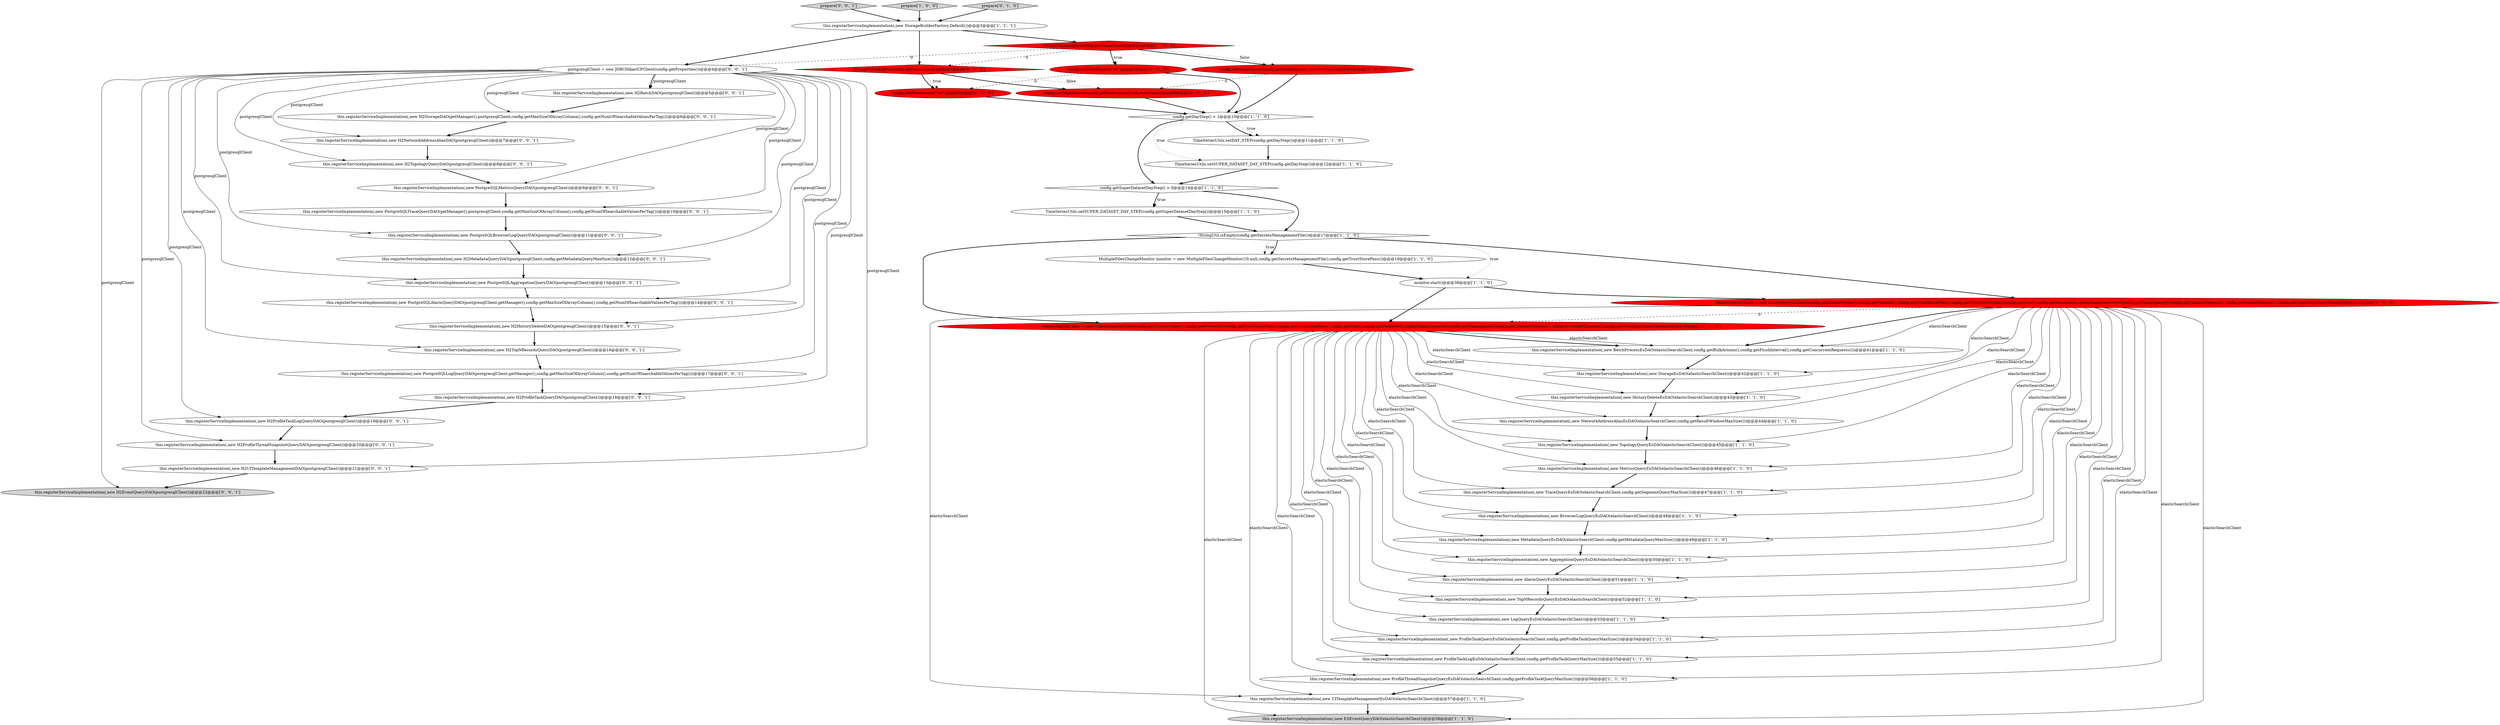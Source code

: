 digraph {
54 [style = filled, label = "this.registerServiceImplementation(,new PostgreSQLMetricsQueryDAO(postgresqlClient))@@@9@@@['0', '0', '1']", fillcolor = white, shape = ellipse image = "AAA0AAABBB3BBB"];
22 [style = filled, label = "TimeSeriesUtils.setSUPER_DATASET_DAY_STEP(config.getDayStep())@@@12@@@['1', '1', '0']", fillcolor = white, shape = ellipse image = "AAA0AAABBB1BBB"];
33 [style = filled, label = "elasticSearchClient = new ElasticSearchClient(config.getClusterNodes(),config.getProtocol(),config.getTrustStorePath(),config.getTrustStorePass(),config.getUser(),config.getPassword(),indexNameConverter(config.getNamespace()),config.getConnectTimeout(),config.getSocketTimeout(),config.getNumHttpClientThread())@@@40@@@['0', '1', '0']", fillcolor = red, shape = ellipse image = "AAA1AAABBB2BBB"];
23 [style = filled, label = "config.getDayStep() > 1@@@10@@@['1', '1', '0']", fillcolor = white, shape = diamond image = "AAA0AAABBB1BBB"];
56 [style = filled, label = "this.registerServiceImplementation(,new H2BatchDAO(postgresqlClient))@@@5@@@['0', '0', '1']", fillcolor = white, shape = ellipse image = "AAA0AAABBB3BBB"];
4 [style = filled, label = "elasticSearchClient = new ElasticSearchClient(config.getClusterNodes(),config.getProtocol(),config.getTrustStorePath(),config.getTrustStorePass(),config.getUser(),config.getPassword(),indexNameConverter(config.getNameSpace()),config.getConnectTimeout(),config.getSocketTimeout(),config.getNumHttpClientThread())@@@40@@@['1', '0', '0']", fillcolor = red, shape = ellipse image = "AAA1AAABBB1BBB"];
24 [style = filled, label = "this.registerServiceImplementation(,new NetworkAddressAliasEsDAO(elasticSearchClient,config.getResultWindowMaxSize()))@@@44@@@['1', '1', '0']", fillcolor = white, shape = ellipse image = "AAA0AAABBB1BBB"];
46 [style = filled, label = "prepare['0', '0', '1']", fillcolor = lightgray, shape = diamond image = "AAA0AAABBB3BBB"];
14 [style = filled, label = "this.registerServiceImplementation(,new BrowserLogQueryEsDAO(elasticSearchClient))@@@48@@@['1', '1', '0']", fillcolor = white, shape = ellipse image = "AAA0AAABBB1BBB"];
36 [style = filled, label = "config.setNamespace(\"sw\")@@@5@@@['0', '1', '0']", fillcolor = red, shape = ellipse image = "AAA1AAABBB2BBB"];
47 [style = filled, label = "this.registerServiceImplementation(,new H2TopologyQueryDAO(postgresqlClient))@@@8@@@['0', '0', '1']", fillcolor = white, shape = ellipse image = "AAA0AAABBB3BBB"];
39 [style = filled, label = "this.registerServiceImplementation(,new PostgreSQLAggregationQueryDAO(postgresqlClient))@@@13@@@['0', '0', '1']", fillcolor = white, shape = ellipse image = "AAA0AAABBB3BBB"];
48 [style = filled, label = "this.registerServiceImplementation(,new PostgreSQLAlarmQueryDAO(postgresqlClient,getManager(),config.getMaxSizeOfArrayColumn(),config.getNumOfSearchableValuesPerTag()))@@@14@@@['0', '0', '1']", fillcolor = white, shape = ellipse image = "AAA0AAABBB3BBB"];
44 [style = filled, label = "this.registerServiceImplementation(,new H2UITemplateManagementDAO(postgresqlClient))@@@21@@@['0', '0', '1']", fillcolor = white, shape = ellipse image = "AAA0AAABBB3BBB"];
45 [style = filled, label = "this.registerServiceImplementation(,new H2HistoryDeleteDAO(postgresqlClient))@@@15@@@['0', '0', '1']", fillcolor = white, shape = ellipse image = "AAA0AAABBB3BBB"];
50 [style = filled, label = "this.registerServiceImplementation(,new H2StorageDAO(getManager(),postgresqlClient,config.getMaxSizeOfArrayColumn(),config.getNumOfSearchableValuesPerTag()))@@@6@@@['0', '0', '1']", fillcolor = white, shape = ellipse image = "AAA0AAABBB3BBB"];
28 [style = filled, label = "config.setNameSpace(config.getNameSpace().toLowerCase())@@@8@@@['1', '0', '0']", fillcolor = red, shape = ellipse image = "AAA1AAABBB1BBB"];
19 [style = filled, label = "this.registerServiceImplementation(,new StorageBuilderFactory.Default())@@@3@@@['1', '1', '1']", fillcolor = white, shape = ellipse image = "AAA0AAABBB1BBB"];
52 [style = filled, label = "this.registerServiceImplementation(,new H2ProfileTaskQueryDAO(postgresqlClient))@@@18@@@['0', '0', '1']", fillcolor = white, shape = ellipse image = "AAA0AAABBB3BBB"];
17 [style = filled, label = "this.registerServiceImplementation(,new TraceQueryEsDAO(elasticSearchClient,config.getSegmentQueryMaxSize()))@@@47@@@['1', '1', '0']", fillcolor = white, shape = ellipse image = "AAA0AAABBB1BBB"];
26 [style = filled, label = "this.registerServiceImplementation(,new LogQueryEsDAO(elasticSearchClient))@@@53@@@['1', '1', '0']", fillcolor = white, shape = ellipse image = "AAA0AAABBB1BBB"];
42 [style = filled, label = "this.registerServiceImplementation(,new PostgreSQLBrowserLogQueryDAO(postgresqlClient))@@@11@@@['0', '0', '1']", fillcolor = white, shape = ellipse image = "AAA0AAABBB3BBB"];
16 [style = filled, label = "MultipleFilesChangeMonitor monitor = new MultipleFilesChangeMonitor(10,null,config.getSecretsManagementFile(),config.getTrustStorePass())@@@18@@@['1', '1', '0']", fillcolor = white, shape = ellipse image = "AAA0AAABBB1BBB"];
20 [style = filled, label = "this.registerServiceImplementation(,new HistoryDeleteEsDAO(elasticSearchClient))@@@43@@@['1', '1', '0']", fillcolor = white, shape = ellipse image = "AAA0AAABBB1BBB"];
31 [style = filled, label = "prepare['1', '0', '0']", fillcolor = lightgray, shape = diamond image = "AAA0AAABBB1BBB"];
55 [style = filled, label = "this.registerServiceImplementation(,new H2TopNRecordsQueryDAO(postgresqlClient))@@@16@@@['0', '0', '1']", fillcolor = white, shape = ellipse image = "AAA0AAABBB3BBB"];
21 [style = filled, label = "this.registerServiceImplementation(,new ESEventQueryDAO(elasticSearchClient))@@@58@@@['1', '1', '0']", fillcolor = lightgray, shape = ellipse image = "AAA0AAABBB1BBB"];
38 [style = filled, label = "this.registerServiceImplementation(,new PostgreSQLTraceQueryDAO(getManager(),postgresqlClient,config.getMaxSizeOfArrayColumn(),config.getNumOfSearchableValuesPerTag()))@@@10@@@['0', '0', '1']", fillcolor = white, shape = ellipse image = "AAA0AAABBB3BBB"];
43 [style = filled, label = "this.registerServiceImplementation(,new H2ProfileTaskLogQueryDAO(postgresqlClient))@@@19@@@['0', '0', '1']", fillcolor = white, shape = ellipse image = "AAA0AAABBB3BBB"];
0 [style = filled, label = "config.setNameSpace(\"sw\")@@@5@@@['1', '0', '0']", fillcolor = red, shape = ellipse image = "AAA1AAABBB1BBB"];
9 [style = filled, label = "this.registerServiceImplementation(,new AlarmQueryEsDAO(elasticSearchClient))@@@51@@@['1', '1', '0']", fillcolor = white, shape = ellipse image = "AAA0AAABBB1BBB"];
6 [style = filled, label = "this.registerServiceImplementation(,new TopologyQueryEsDAO(elasticSearchClient))@@@45@@@['1', '1', '0']", fillcolor = white, shape = ellipse image = "AAA0AAABBB1BBB"];
15 [style = filled, label = "!StringUtil.isEmpty(config.getSecretsManagementFile())@@@17@@@['1', '1', '0']", fillcolor = white, shape = diamond image = "AAA0AAABBB1BBB"];
34 [style = filled, label = "prepare['0', '1', '0']", fillcolor = lightgray, shape = diamond image = "AAA0AAABBB2BBB"];
37 [style = filled, label = "this.registerServiceImplementation(,new H2MetadataQueryDAO(postgresqlClient,config.getMetadataQueryMaxSize()))@@@12@@@['0', '0', '1']", fillcolor = white, shape = ellipse image = "AAA0AAABBB3BBB"];
11 [style = filled, label = "this.registerServiceImplementation(,new MetadataQueryEsDAO(elasticSearchClient,config.getMetadataQueryMaxSize()))@@@49@@@['1', '1', '0']", fillcolor = white, shape = ellipse image = "AAA0AAABBB1BBB"];
2 [style = filled, label = "monitor.start()@@@38@@@['1', '1', '0']", fillcolor = white, shape = ellipse image = "AAA0AAABBB1BBB"];
5 [style = filled, label = "this.registerServiceImplementation(,new StorageEsDAO(elasticSearchClient))@@@42@@@['1', '1', '0']", fillcolor = white, shape = ellipse image = "AAA0AAABBB1BBB"];
32 [style = filled, label = "StringUtil.isEmpty(config.getNamespace())@@@4@@@['0', '1', '0']", fillcolor = red, shape = diamond image = "AAA1AAABBB2BBB"];
30 [style = filled, label = "TimeSeriesUtils.setSUPER_DATASET_DAY_STEP(config.getSuperDatasetDayStep())@@@15@@@['1', '1', '0']", fillcolor = white, shape = ellipse image = "AAA0AAABBB1BBB"];
41 [style = filled, label = "postgresqlClient = new JDBCHikariCPClient(config.getProperties())@@@4@@@['0', '0', '1']", fillcolor = white, shape = ellipse image = "AAA0AAABBB3BBB"];
1 [style = filled, label = "this.registerServiceImplementation(,new TopNRecordsQueryEsDAO(elasticSearchClient))@@@52@@@['1', '1', '0']", fillcolor = white, shape = ellipse image = "AAA0AAABBB1BBB"];
8 [style = filled, label = "this.registerServiceImplementation(,new MetricsQueryEsDAO(elasticSearchClient))@@@46@@@['1', '1', '0']", fillcolor = white, shape = ellipse image = "AAA0AAABBB1BBB"];
53 [style = filled, label = "this.registerServiceImplementation(,new H2EventQueryDAO(postgresqlClient))@@@22@@@['0', '0', '1']", fillcolor = lightgray, shape = ellipse image = "AAA0AAABBB3BBB"];
25 [style = filled, label = "this.registerServiceImplementation(,new ProfileTaskLogEsDAO(elasticSearchClient,config.getProfileTaskQueryMaxSize()))@@@55@@@['1', '1', '0']", fillcolor = white, shape = ellipse image = "AAA0AAABBB1BBB"];
7 [style = filled, label = "TimeSeriesUtils.setDAY_STEP(config.getDayStep())@@@11@@@['1', '1', '0']", fillcolor = white, shape = ellipse image = "AAA0AAABBB1BBB"];
40 [style = filled, label = "this.registerServiceImplementation(,new H2ProfileThreadSnapshotQueryDAO(postgresqlClient))@@@20@@@['0', '0', '1']", fillcolor = white, shape = ellipse image = "AAA0AAABBB3BBB"];
29 [style = filled, label = "this.registerServiceImplementation(,new ProfileTaskQueryEsDAO(elasticSearchClient,config.getProfileTaskQueryMaxSize()))@@@54@@@['1', '1', '0']", fillcolor = white, shape = ellipse image = "AAA0AAABBB1BBB"];
3 [style = filled, label = "this.registerServiceImplementation(,new ProfileThreadSnapshotQueryEsDAO(elasticSearchClient,config.getProfileTaskQueryMaxSize()))@@@56@@@['1', '1', '0']", fillcolor = white, shape = ellipse image = "AAA0AAABBB1BBB"];
12 [style = filled, label = "config.getSuperDatasetDayStep() > 0@@@14@@@['1', '1', '0']", fillcolor = white, shape = diamond image = "AAA0AAABBB1BBB"];
27 [style = filled, label = "StringUtil.isEmpty(config.getNameSpace())@@@4@@@['1', '0', '0']", fillcolor = red, shape = diamond image = "AAA1AAABBB1BBB"];
49 [style = filled, label = "this.registerServiceImplementation(,new PostgreSQLLogQueryDAO(postgresqlClient,getManager(),config.getMaxSizeOfArrayColumn(),config.getNumOfSearchableValuesPerTag()))@@@17@@@['0', '0', '1']", fillcolor = white, shape = ellipse image = "AAA0AAABBB3BBB"];
10 [style = filled, label = "this.registerServiceImplementation(,new BatchProcessEsDAO(elasticSearchClient,config.getBulkActions(),config.getFlushInterval(),config.getConcurrentRequests()))@@@41@@@['1', '1', '0']", fillcolor = white, shape = ellipse image = "AAA0AAABBB1BBB"];
51 [style = filled, label = "this.registerServiceImplementation(,new H2NetworkAddressAliasDAO(postgresqlClient))@@@7@@@['0', '0', '1']", fillcolor = white, shape = ellipse image = "AAA0AAABBB3BBB"];
18 [style = filled, label = "this.registerServiceImplementation(,new UITemplateManagementEsDAO(elasticSearchClient))@@@57@@@['1', '1', '0']", fillcolor = white, shape = ellipse image = "AAA0AAABBB1BBB"];
13 [style = filled, label = "this.registerServiceImplementation(,new AggregationQueryEsDAO(elasticSearchClient))@@@50@@@['1', '1', '0']", fillcolor = white, shape = ellipse image = "AAA0AAABBB1BBB"];
35 [style = filled, label = "config.setNamespace(config.getNamespace().toLowerCase())@@@8@@@['0', '1', '0']", fillcolor = red, shape = ellipse image = "AAA1AAABBB2BBB"];
32->35 [style = bold, label=""];
41->42 [style = solid, label="postgresqlClient"];
5->20 [style = bold, label=""];
23->22 [style = dotted, label="true"];
55->49 [style = bold, label=""];
27->28 [style = bold, label=""];
4->17 [style = solid, label="elasticSearchClient"];
4->10 [style = solid, label="elasticSearchClient"];
41->40 [style = solid, label="postgresqlClient"];
38->42 [style = bold, label=""];
44->53 [style = bold, label=""];
33->1 [style = solid, label="elasticSearchClient"];
4->33 [style = dashed, label="0"];
41->56 [style = solid, label="postgresqlClient"];
3->18 [style = bold, label=""];
33->9 [style = solid, label="elasticSearchClient"];
43->40 [style = bold, label=""];
33->29 [style = solid, label="elasticSearchClient"];
35->23 [style = bold, label=""];
4->9 [style = solid, label="elasticSearchClient"];
17->14 [style = bold, label=""];
51->47 [style = bold, label=""];
11->13 [style = bold, label=""];
27->28 [style = dotted, label="false"];
23->12 [style = bold, label=""];
0->36 [style = dashed, label="0"];
54->38 [style = bold, label=""];
14->11 [style = bold, label=""];
41->52 [style = solid, label="postgresqlClient"];
33->13 [style = solid, label="elasticSearchClient"];
4->29 [style = solid, label="elasticSearchClient"];
4->18 [style = solid, label="elasticSearchClient"];
33->24 [style = solid, label="elasticSearchClient"];
27->0 [style = bold, label=""];
34->19 [style = bold, label=""];
41->45 [style = solid, label="postgresqlClient"];
15->2 [style = dotted, label="true"];
25->3 [style = bold, label=""];
32->36 [style = dotted, label="true"];
15->16 [style = dotted, label="true"];
2->4 [style = bold, label=""];
41->50 [style = solid, label="postgresqlClient"];
8->17 [style = bold, label=""];
41->51 [style = solid, label="postgresqlClient"];
41->44 [style = solid, label="postgresqlClient"];
0->23 [style = bold, label=""];
41->55 [style = solid, label="postgresqlClient"];
47->54 [style = bold, label=""];
4->13 [style = solid, label="elasticSearchClient"];
19->41 [style = bold, label=""];
56->50 [style = bold, label=""];
41->53 [style = solid, label="postgresqlClient"];
2->33 [style = bold, label=""];
32->36 [style = bold, label=""];
46->19 [style = bold, label=""];
23->7 [style = bold, label=""];
9->1 [style = bold, label=""];
33->5 [style = solid, label="elasticSearchClient"];
4->20 [style = solid, label="elasticSearchClient"];
30->15 [style = bold, label=""];
15->33 [style = bold, label=""];
33->18 [style = solid, label="elasticSearchClient"];
4->24 [style = solid, label="elasticSearchClient"];
4->10 [style = bold, label=""];
33->20 [style = solid, label="elasticSearchClient"];
42->37 [style = bold, label=""];
45->55 [style = bold, label=""];
27->41 [style = dashed, label="0"];
33->14 [style = solid, label="elasticSearchClient"];
4->3 [style = solid, label="elasticSearchClient"];
33->8 [style = solid, label="elasticSearchClient"];
4->1 [style = solid, label="elasticSearchClient"];
33->21 [style = solid, label="elasticSearchClient"];
23->7 [style = dotted, label="true"];
4->8 [style = solid, label="elasticSearchClient"];
7->22 [style = bold, label=""];
52->43 [style = bold, label=""];
19->32 [style = bold, label=""];
10->5 [style = bold, label=""];
4->11 [style = solid, label="elasticSearchClient"];
28->23 [style = bold, label=""];
41->48 [style = solid, label="postgresqlClient"];
27->32 [style = dashed, label="0"];
4->6 [style = solid, label="elasticSearchClient"];
13->9 [style = bold, label=""];
4->26 [style = solid, label="elasticSearchClient"];
18->21 [style = bold, label=""];
4->25 [style = solid, label="elasticSearchClient"];
31->19 [style = bold, label=""];
37->39 [style = bold, label=""];
40->44 [style = bold, label=""];
4->21 [style = solid, label="elasticSearchClient"];
41->54 [style = solid, label="postgresqlClient"];
39->48 [style = bold, label=""];
41->47 [style = solid, label="postgresqlClient"];
4->14 [style = solid, label="elasticSearchClient"];
26->29 [style = bold, label=""];
33->10 [style = solid, label="elasticSearchClient"];
33->3 [style = solid, label="elasticSearchClient"];
12->15 [style = bold, label=""];
29->25 [style = bold, label=""];
41->56 [style = bold, label=""];
12->30 [style = bold, label=""];
33->10 [style = bold, label=""];
28->35 [style = dashed, label="0"];
41->49 [style = solid, label="postgresqlClient"];
16->2 [style = bold, label=""];
1->26 [style = bold, label=""];
15->16 [style = bold, label=""];
41->43 [style = solid, label="postgresqlClient"];
32->35 [style = dotted, label="false"];
33->11 [style = solid, label="elasticSearchClient"];
12->30 [style = dotted, label="true"];
41->37 [style = solid, label="postgresqlClient"];
33->25 [style = solid, label="elasticSearchClient"];
48->45 [style = bold, label=""];
36->23 [style = bold, label=""];
49->52 [style = bold, label=""];
27->0 [style = dotted, label="true"];
22->12 [style = bold, label=""];
50->51 [style = bold, label=""];
19->27 [style = bold, label=""];
6->8 [style = bold, label=""];
4->5 [style = solid, label="elasticSearchClient"];
15->4 [style = bold, label=""];
33->17 [style = solid, label="elasticSearchClient"];
41->38 [style = solid, label="postgresqlClient"];
33->6 [style = solid, label="elasticSearchClient"];
20->24 [style = bold, label=""];
24->6 [style = bold, label=""];
41->39 [style = solid, label="postgresqlClient"];
33->26 [style = solid, label="elasticSearchClient"];
}
